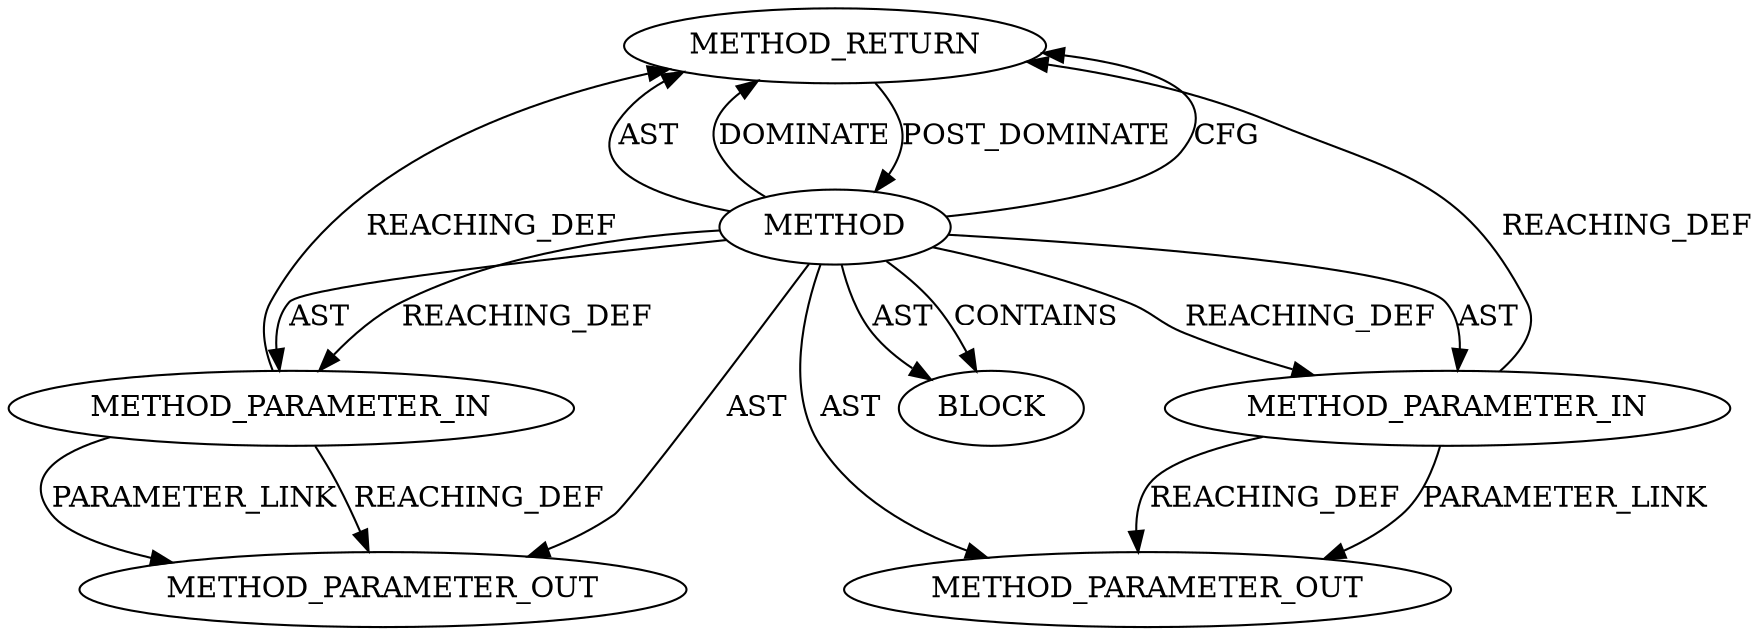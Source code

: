 digraph {
  25324 [label=METHOD_RETURN ORDER=2 CODE="RET" TYPE_FULL_NAME="ANY" EVALUATION_STRATEGY="BY_VALUE"]
  25321 [label=METHOD_PARAMETER_IN ORDER=1 CODE="p1" IS_VARIADIC=false TYPE_FULL_NAME="ANY" EVALUATION_STRATEGY="BY_VALUE" INDEX=1 NAME="p1"]
  25322 [label=METHOD_PARAMETER_IN ORDER=2 CODE="p2" IS_VARIADIC=false TYPE_FULL_NAME="ANY" EVALUATION_STRATEGY="BY_VALUE" INDEX=2 NAME="p2"]
  27136 [label=METHOD_PARAMETER_OUT ORDER=2 CODE="p2" IS_VARIADIC=false TYPE_FULL_NAME="ANY" EVALUATION_STRATEGY="BY_VALUE" INDEX=2 NAME="p2"]
  25320 [label=METHOD AST_PARENT_TYPE="NAMESPACE_BLOCK" AST_PARENT_FULL_NAME="<global>" ORDER=0 CODE="<empty>" FULL_NAME="<operator>.lessThan" IS_EXTERNAL=true FILENAME="<empty>" SIGNATURE="" NAME="<operator>.lessThan"]
  27135 [label=METHOD_PARAMETER_OUT ORDER=1 CODE="p1" IS_VARIADIC=false TYPE_FULL_NAME="ANY" EVALUATION_STRATEGY="BY_VALUE" INDEX=1 NAME="p1"]
  25323 [label=BLOCK ORDER=1 ARGUMENT_INDEX=1 CODE="<empty>" TYPE_FULL_NAME="ANY"]
  25324 -> 25320 [label=POST_DOMINATE ]
  25320 -> 25321 [label=AST ]
  25320 -> 25323 [label=AST ]
  25322 -> 27136 [label=PARAMETER_LINK ]
  25320 -> 27136 [label=AST ]
  25320 -> 27135 [label=AST ]
  25320 -> 25324 [label=CFG ]
  25320 -> 25323 [label=CONTAINS ]
  25322 -> 25324 [label=REACHING_DEF VARIABLE="p2"]
  25321 -> 25324 [label=REACHING_DEF VARIABLE="p1"]
  25320 -> 25324 [label=AST ]
  25320 -> 25324 [label=DOMINATE ]
  25320 -> 25322 [label=REACHING_DEF VARIABLE=""]
  25321 -> 27135 [label=REACHING_DEF VARIABLE="p1"]
  25320 -> 25321 [label=REACHING_DEF VARIABLE=""]
  25320 -> 25322 [label=AST ]
  25322 -> 27136 [label=REACHING_DEF VARIABLE="p2"]
  25321 -> 27135 [label=PARAMETER_LINK ]
}
